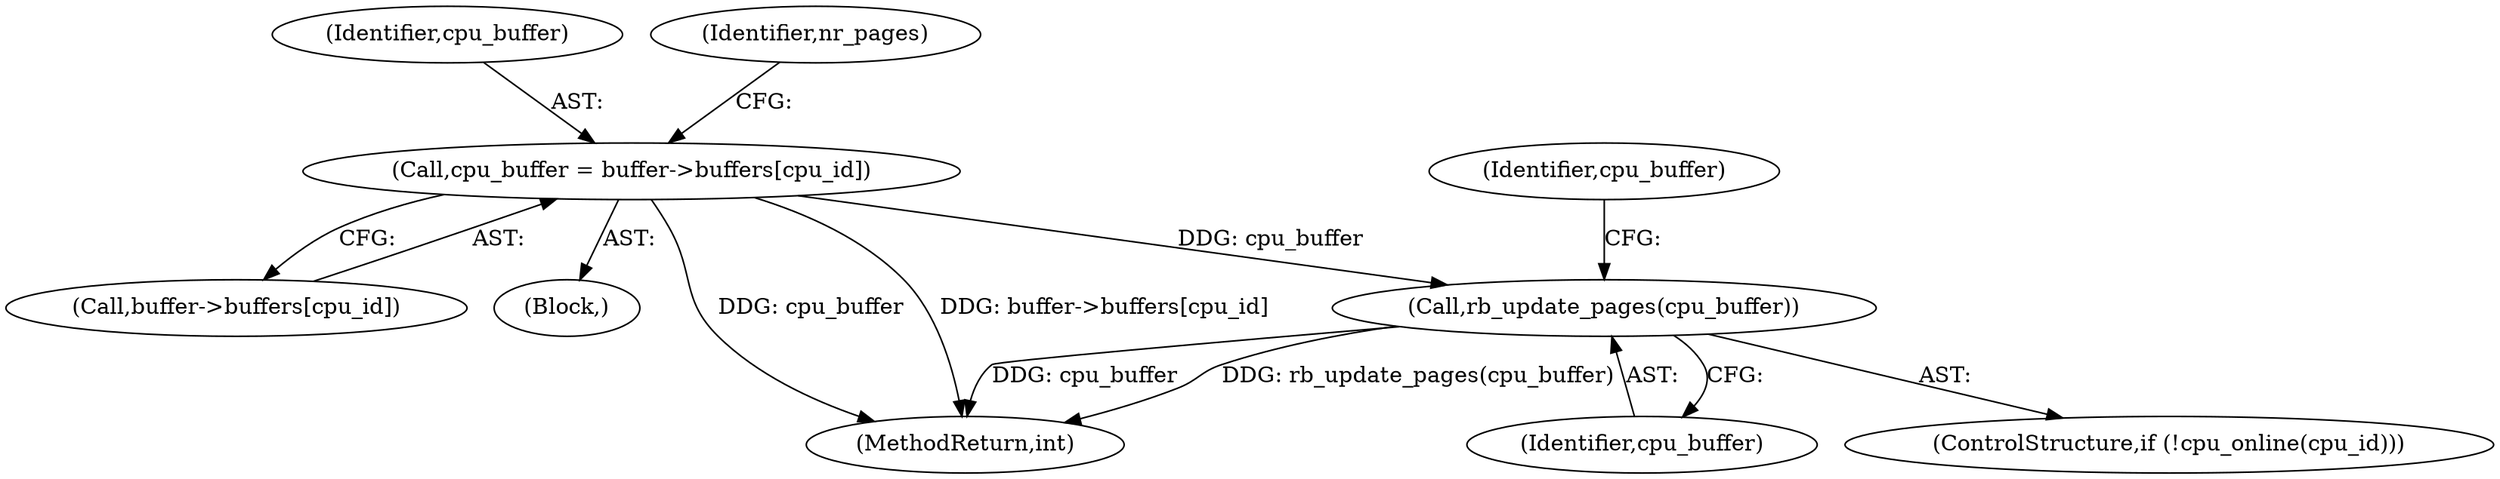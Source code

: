 digraph "0_linux_59643d1535eb220668692a5359de22545af579f6@API" {
"1000355" [label="(Call,rb_update_pages(cpu_buffer))"];
"1000300" [label="(Call,cpu_buffer = buffer->buffers[cpu_id])"];
"1000351" [label="(ControlStructure,if (!cpu_online(cpu_id)))"];
"1000301" [label="(Identifier,cpu_buffer)"];
"1000309" [label="(Identifier,nr_pages)"];
"1000356" [label="(Identifier,cpu_buffer)"];
"1000300" [label="(Call,cpu_buffer = buffer->buffers[cpu_id])"];
"1000302" [label="(Call,buffer->buffers[cpu_id])"];
"1000291" [label="(Block,)"];
"1000355" [label="(Call,rb_update_pages(cpu_buffer))"];
"1000372" [label="(Identifier,cpu_buffer)"];
"1000450" [label="(MethodReturn,int)"];
"1000355" -> "1000351"  [label="AST: "];
"1000355" -> "1000356"  [label="CFG: "];
"1000356" -> "1000355"  [label="AST: "];
"1000372" -> "1000355"  [label="CFG: "];
"1000355" -> "1000450"  [label="DDG: cpu_buffer"];
"1000355" -> "1000450"  [label="DDG: rb_update_pages(cpu_buffer)"];
"1000300" -> "1000355"  [label="DDG: cpu_buffer"];
"1000300" -> "1000291"  [label="AST: "];
"1000300" -> "1000302"  [label="CFG: "];
"1000301" -> "1000300"  [label="AST: "];
"1000302" -> "1000300"  [label="AST: "];
"1000309" -> "1000300"  [label="CFG: "];
"1000300" -> "1000450"  [label="DDG: cpu_buffer"];
"1000300" -> "1000450"  [label="DDG: buffer->buffers[cpu_id]"];
}
